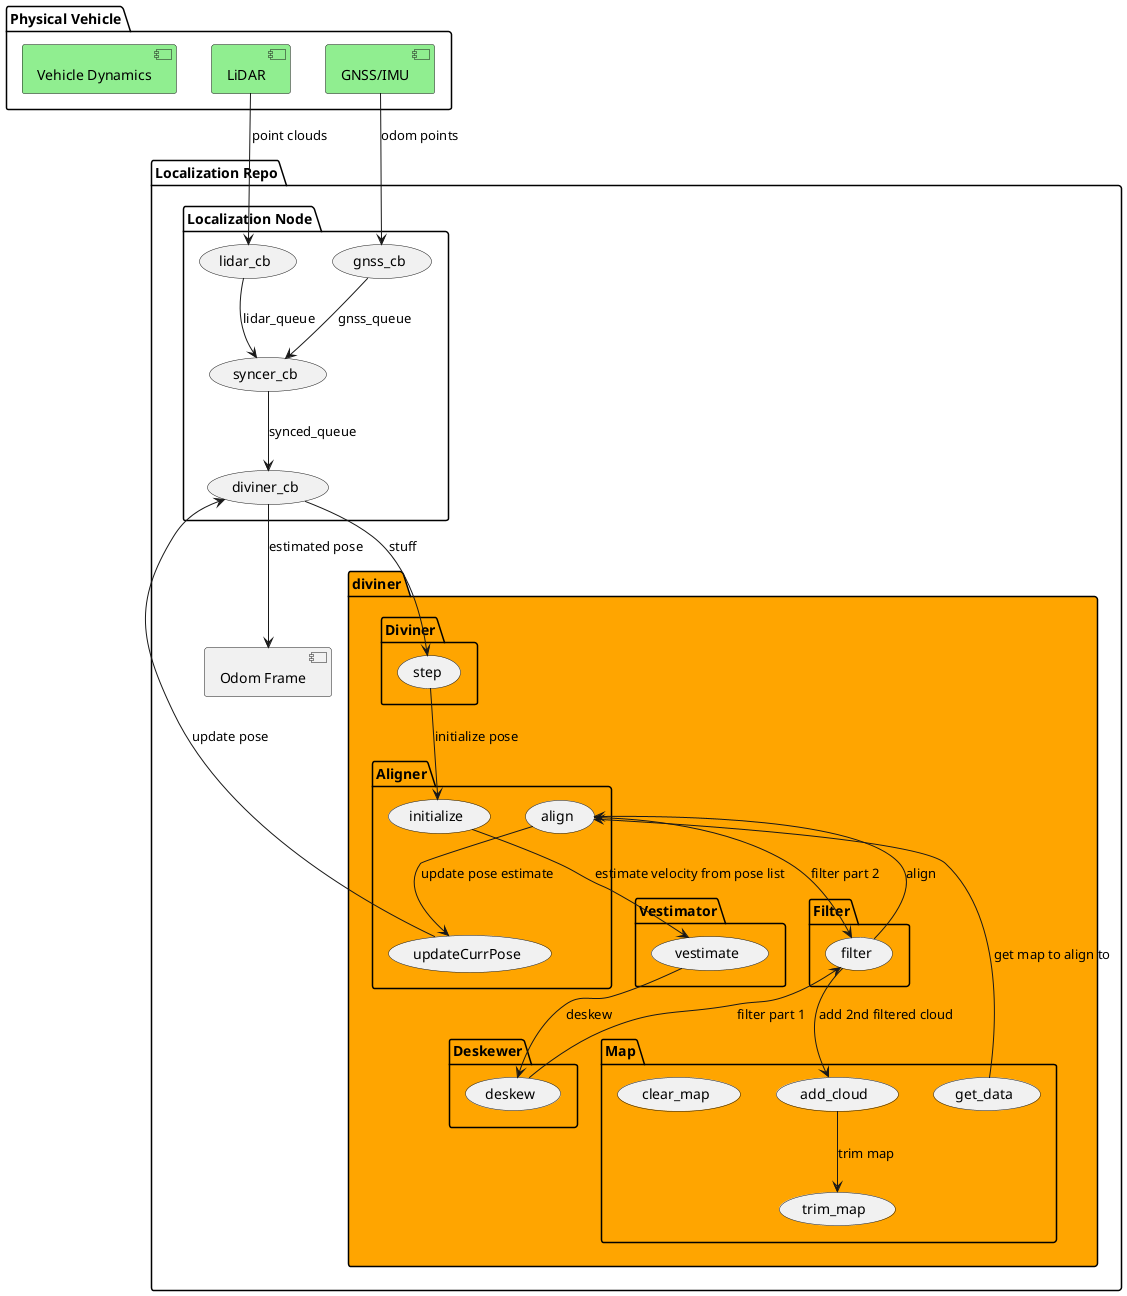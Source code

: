 ' generate png file using:
' java -jar plantuml.jar localization_map.puml
' just update plantuml.jar with actual location

@startuml

package "Physical Vehicle" {
    [LiDAR] as Li #LightGreen
    [GNSS/IMU] as GI #LightGreen
    [Vehicle Dynamics] as VD #LightGreen
}

package "Localization Repo" {
    package "diviner" as DM #Orange {
        package "Aligner" as AL {
            (initialize) as al_init
            (align) as al_al
            (updateCurrPose) as al_ucp
        }
        package "Diviner" as DI {
            (step) as di_s
        }
        package "Deskewer" as DE{
            (deskew) as de_d   
        }
        package "Filter" as FI {
            (filter) as fi_fi
        }
        package "Map" as MA {
            (add_cloud) as ma_ac
            (get_data) as ma_gd
            (clear_map) as ma_cm
            (trim_map) as ma_tm
        }
        package "Vestimator" as VE {
            (vestimate) as ve_ve
        }
    }
    
    package "Localization Node" as LN {
        (diviner_cb) as dcb
        (lidar_cb) as lcb
        (gnss_cb) as gcb
        (syncer_cb) as scb
    }

    [Odom Frame] as OF
}

di_s --> al_init : initialize pose
al_init --> ve_ve : estimate velocity from pose list
ve_ve --> de_d : deskew
de_d --> fi_fi : filter part 1
fi_fi --> al_al : align
al_al --> fi_fi : filter part 2
fi_fi --> ma_ac : add 2nd filtered cloud
al_al --> al_ucp : update pose estimate
ma_gd --> al_al : get map to align to
ma_ac --> ma_tm : trim map

al_ucp --> dcb : update pose

dcb --> di_s : stuff
dcb --> OF : estimated pose

gcb --> scb : gnss_queue
lcb --> scb : lidar_queue
scb --> dcb : synced_queue

' Lidar Sensor Tree
Li --> lcb : point clouds

GI --> gcb : odom points



@enduml 